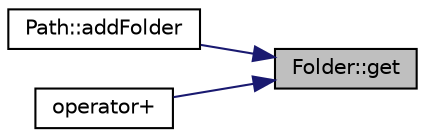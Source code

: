 digraph "Folder::get"
{
 // LATEX_PDF_SIZE
  edge [fontname="Helvetica",fontsize="10",labelfontname="Helvetica",labelfontsize="10"];
  node [fontname="Helvetica",fontsize="10",shape=record];
  rankdir="RL";
  Node1 [label="Folder::get",height=0.2,width=0.4,color="black", fillcolor="grey75", style="filled", fontcolor="black",tooltip=" "];
  Node1 -> Node2 [dir="back",color="midnightblue",fontsize="10",style="solid",fontname="Helvetica"];
  Node2 [label="Path::addFolder",height=0.2,width=0.4,color="black", fillcolor="white", style="filled",URL="$class_path.html#a99656cd73eb5c5fa461d7570b86eb66d",tooltip=" "];
  Node1 -> Node3 [dir="back",color="midnightblue",fontsize="10",style="solid",fontname="Helvetica"];
  Node3 [label="operator+",height=0.2,width=0.4,color="black", fillcolor="white", style="filled",URL="$files__functions_8hpp.html#ad580345a13bcb93c84b981f67f25b899",tooltip=" "];
}
